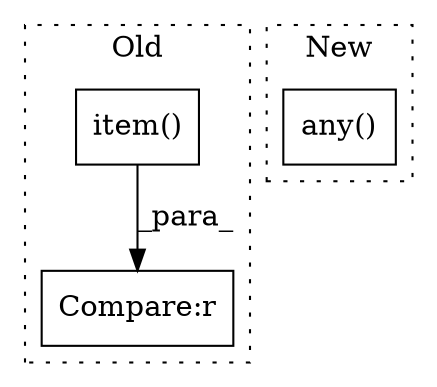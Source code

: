 digraph G {
subgraph cluster0 {
1 [label="item()" a="75" s="7855" l="68" shape="box"];
3 [label="Compare:r" a="40" s="7983" l="18" shape="box"];
label = "Old";
style="dotted";
}
subgraph cluster1 {
2 [label="any()" a="75" s="8150" l="10" shape="box"];
label = "New";
style="dotted";
}
1 -> 3 [label="_para_"];
}